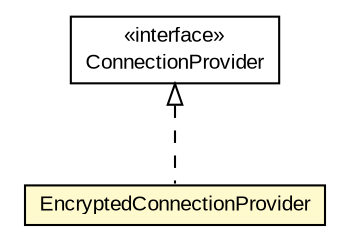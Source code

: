 #!/usr/local/bin/dot
#
# Class diagram 
# Generated by UMLGraph version R5_6-24-gf6e263 (http://www.umlgraph.org/)
#

digraph G {
	edge [fontname="arial",fontsize=10,labelfontname="arial",labelfontsize=10];
	node [fontname="arial",fontsize=10,shape=plaintext];
	nodesep=0.25;
	ranksep=0.5;
	// org.miloss.fgsms.quartz.EncryptedConnectionProvider
	c357293 [label=<<table title="org.miloss.fgsms.quartz.EncryptedConnectionProvider" border="0" cellborder="1" cellspacing="0" cellpadding="2" port="p" bgcolor="lemonChiffon" href="./EncryptedConnectionProvider.html">
		<tr><td><table border="0" cellspacing="0" cellpadding="1">
<tr><td align="center" balign="center"> EncryptedConnectionProvider </td></tr>
		</table></td></tr>
		</table>>, URL="./EncryptedConnectionProvider.html", fontname="arial", fontcolor="black", fontsize=10.0];
	//org.miloss.fgsms.quartz.EncryptedConnectionProvider implements org.quartz.utils.ConnectionProvider
	c357357:p -> c357293:p [dir=back,arrowtail=empty,style=dashed];
	// org.quartz.utils.ConnectionProvider
	c357357 [label=<<table title="org.quartz.utils.ConnectionProvider" border="0" cellborder="1" cellspacing="0" cellpadding="2" port="p" href="http://java.sun.com/j2se/1.4.2/docs/api/org/quartz/utils/ConnectionProvider.html">
		<tr><td><table border="0" cellspacing="0" cellpadding="1">
<tr><td align="center" balign="center"> &#171;interface&#187; </td></tr>
<tr><td align="center" balign="center"> ConnectionProvider </td></tr>
		</table></td></tr>
		</table>>, URL="http://java.sun.com/j2se/1.4.2/docs/api/org/quartz/utils/ConnectionProvider.html", fontname="arial", fontcolor="black", fontsize=10.0];
}

